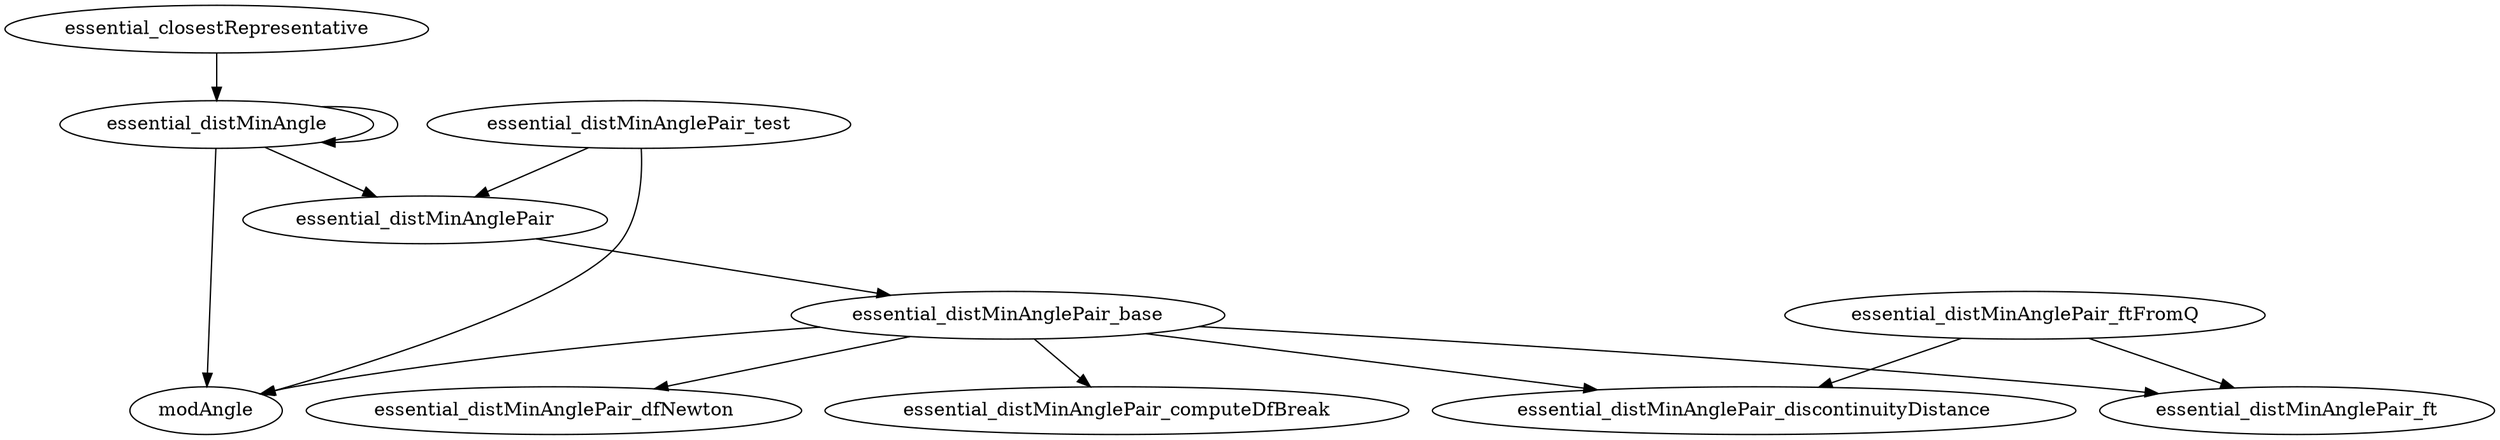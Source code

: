 /* Created by mdot for Matlab */
digraph m2html {
  essential_closestRepresentative -> essential_distMinAngle;
  essential_distMinAngle -> essential_distMinAngle;
  essential_distMinAngle -> essential_distMinAnglePair;
  essential_distMinAngle -> modAngle;
  essential_distMinAnglePair -> essential_distMinAnglePair_base;
  essential_distMinAnglePair_base -> essential_distMinAnglePair_computeDfBreak;
  essential_distMinAnglePair_base -> essential_distMinAnglePair_dfNewton;
  essential_distMinAnglePair_base -> essential_distMinAnglePair_discontinuityDistance;
  essential_distMinAnglePair_base -> essential_distMinAnglePair_ft;
  essential_distMinAnglePair_base -> modAngle;
  essential_distMinAnglePair_ftFromQ -> essential_distMinAnglePair_discontinuityDistance;
  essential_distMinAnglePair_ftFromQ -> essential_distMinAnglePair_ft;
  essential_distMinAnglePair_test -> essential_distMinAnglePair;
  essential_distMinAnglePair_test -> modAngle;

  essential_closestRepresentative [URL="essential_closestRepresentative.html"];
  essential_distMinAngle [URL="essential_distMinAngle.html"];
  essential_distMinAnglePair [URL="essential_distMinAnglePair.html"];
  essential_distMinAnglePair_base [URL="essential_distMinAnglePair_base.html"];
  essential_distMinAnglePair_computeDfBreak [URL="essential_distMinAnglePair_computeDfBreak.html"];
  essential_distMinAnglePair_dfNewton [URL="essential_distMinAnglePair_dfNewton.html"];
  essential_distMinAnglePair_discontinuityDistance [URL="essential_distMinAnglePair_discontinuityDistance.html"];
  essential_distMinAnglePair_ft [URL="essential_distMinAnglePair_ft.html"];
  essential_distMinAnglePair_ftFromQ [URL="essential_distMinAnglePair_ftFromQ.html"];
  essential_distMinAnglePair_test [URL="essential_distMinAnglePair_test.html"];
  modAngle [URL="modAngle.html"];
}